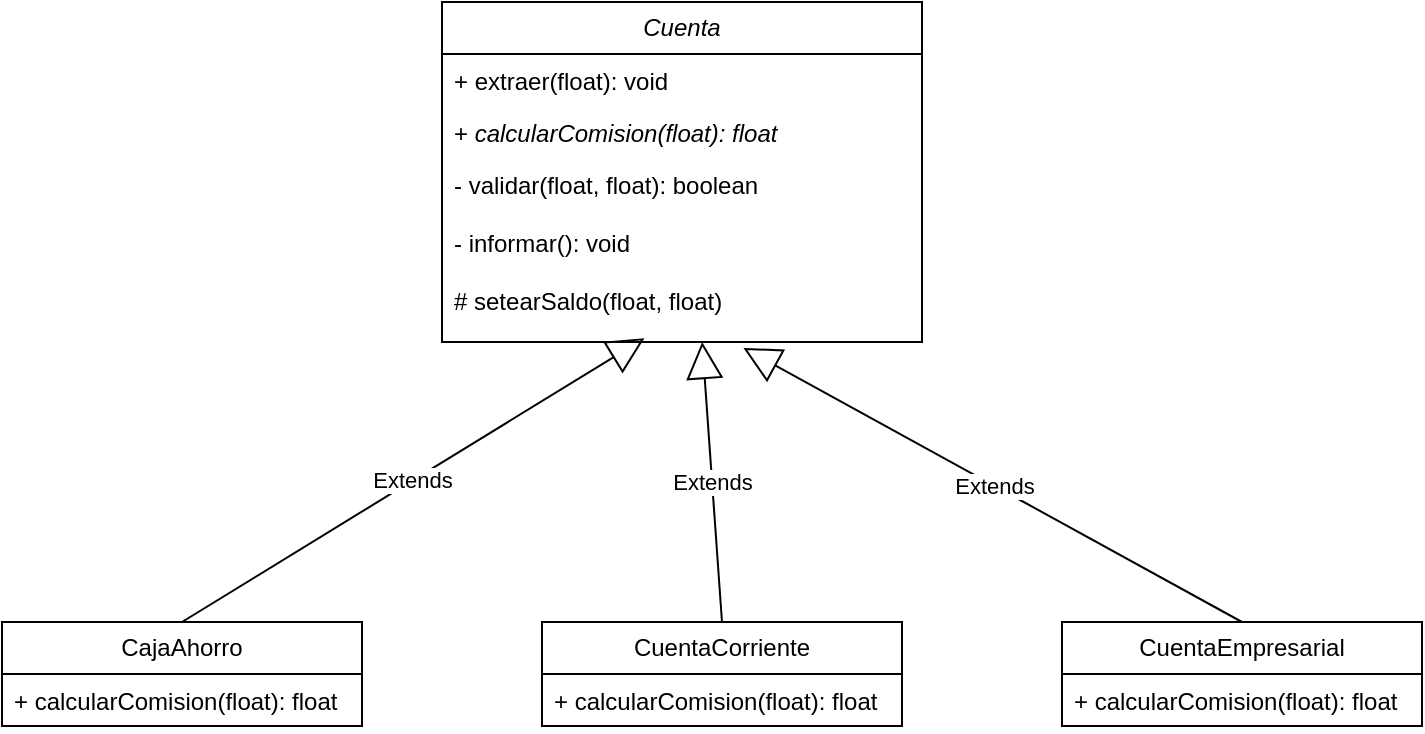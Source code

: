<mxfile version="21.6.8" type="device">
  <diagram name="Página-1" id="aAb7pNmiayCW0VJDFbTo">
    <mxGraphModel dx="1048" dy="623" grid="1" gridSize="10" guides="1" tooltips="1" connect="1" arrows="1" fold="1" page="1" pageScale="1" pageWidth="827" pageHeight="1169" math="0" shadow="0">
      <root>
        <mxCell id="0" />
        <mxCell id="1" parent="0" />
        <mxCell id="VaGXi62n20nOVUj84SqO-1" value="&lt;i&gt;Cuenta&lt;/i&gt;" style="swimlane;fontStyle=0;childLayout=stackLayout;horizontal=1;startSize=26;fillColor=none;horizontalStack=0;resizeParent=1;resizeParentMax=0;resizeLast=0;collapsible=1;marginBottom=0;whiteSpace=wrap;html=1;" vertex="1" parent="1">
          <mxGeometry x="300" y="240" width="240" height="170" as="geometry">
            <mxRectangle x="340" y="280" width="80" height="30" as="alternateBounds" />
          </mxGeometry>
        </mxCell>
        <mxCell id="VaGXi62n20nOVUj84SqO-2" value="+ extraer(float): void" style="text;strokeColor=none;fillColor=none;align=left;verticalAlign=top;spacingLeft=4;spacingRight=4;overflow=hidden;rotatable=0;points=[[0,0.5],[1,0.5]];portConstraint=eastwest;whiteSpace=wrap;html=1;" vertex="1" parent="VaGXi62n20nOVUj84SqO-1">
          <mxGeometry y="26" width="240" height="26" as="geometry" />
        </mxCell>
        <mxCell id="VaGXi62n20nOVUj84SqO-3" value="+ &lt;i&gt;calcularComision(float): float&lt;/i&gt;" style="text;strokeColor=none;fillColor=none;align=left;verticalAlign=top;spacingLeft=4;spacingRight=4;overflow=hidden;rotatable=0;points=[[0,0.5],[1,0.5]];portConstraint=eastwest;whiteSpace=wrap;html=1;" vertex="1" parent="VaGXi62n20nOVUj84SqO-1">
          <mxGeometry y="52" width="240" height="26" as="geometry" />
        </mxCell>
        <mxCell id="VaGXi62n20nOVUj84SqO-4" value="- validar(float, float): boolean&lt;br&gt;&lt;br&gt;- informar(): void&lt;br&gt;&lt;br&gt;# setearSaldo(float, float)" style="text;strokeColor=none;fillColor=none;align=left;verticalAlign=top;spacingLeft=4;spacingRight=4;overflow=hidden;rotatable=0;points=[[0,0.5],[1,0.5]];portConstraint=eastwest;whiteSpace=wrap;html=1;" vertex="1" parent="VaGXi62n20nOVUj84SqO-1">
          <mxGeometry y="78" width="240" height="92" as="geometry" />
        </mxCell>
        <mxCell id="VaGXi62n20nOVUj84SqO-5" value="CajaAhorro" style="swimlane;fontStyle=0;childLayout=stackLayout;horizontal=1;startSize=26;fillColor=none;horizontalStack=0;resizeParent=1;resizeParentMax=0;resizeLast=0;collapsible=1;marginBottom=0;whiteSpace=wrap;html=1;" vertex="1" parent="1">
          <mxGeometry x="80" y="550" width="180" height="52" as="geometry" />
        </mxCell>
        <mxCell id="VaGXi62n20nOVUj84SqO-6" value="+&amp;nbsp;calcularComision(float): float" style="text;strokeColor=none;fillColor=none;align=left;verticalAlign=top;spacingLeft=4;spacingRight=4;overflow=hidden;rotatable=0;points=[[0,0.5],[1,0.5]];portConstraint=eastwest;whiteSpace=wrap;html=1;" vertex="1" parent="VaGXi62n20nOVUj84SqO-5">
          <mxGeometry y="26" width="180" height="26" as="geometry" />
        </mxCell>
        <mxCell id="VaGXi62n20nOVUj84SqO-9" value="CuentaCorriente" style="swimlane;fontStyle=0;childLayout=stackLayout;horizontal=1;startSize=26;fillColor=none;horizontalStack=0;resizeParent=1;resizeParentMax=0;resizeLast=0;collapsible=1;marginBottom=0;whiteSpace=wrap;html=1;" vertex="1" parent="1">
          <mxGeometry x="350" y="550" width="180" height="52" as="geometry" />
        </mxCell>
        <mxCell id="VaGXi62n20nOVUj84SqO-10" value="+&amp;nbsp;calcularComision(float): float" style="text;strokeColor=none;fillColor=none;align=left;verticalAlign=top;spacingLeft=4;spacingRight=4;overflow=hidden;rotatable=0;points=[[0,0.5],[1,0.5]];portConstraint=eastwest;whiteSpace=wrap;html=1;" vertex="1" parent="VaGXi62n20nOVUj84SqO-9">
          <mxGeometry y="26" width="180" height="26" as="geometry" />
        </mxCell>
        <mxCell id="VaGXi62n20nOVUj84SqO-11" value="CuentaEmpresarial" style="swimlane;fontStyle=0;childLayout=stackLayout;horizontal=1;startSize=26;fillColor=none;horizontalStack=0;resizeParent=1;resizeParentMax=0;resizeLast=0;collapsible=1;marginBottom=0;whiteSpace=wrap;html=1;" vertex="1" parent="1">
          <mxGeometry x="610" y="550" width="180" height="52" as="geometry" />
        </mxCell>
        <mxCell id="VaGXi62n20nOVUj84SqO-12" value="+&amp;nbsp;calcularComision(float): float" style="text;strokeColor=none;fillColor=none;align=left;verticalAlign=top;spacingLeft=4;spacingRight=4;overflow=hidden;rotatable=0;points=[[0,0.5],[1,0.5]];portConstraint=eastwest;whiteSpace=wrap;html=1;" vertex="1" parent="VaGXi62n20nOVUj84SqO-11">
          <mxGeometry y="26" width="180" height="26" as="geometry" />
        </mxCell>
        <mxCell id="VaGXi62n20nOVUj84SqO-13" value="Extends" style="endArrow=block;endSize=16;endFill=0;html=1;rounded=0;exitX=0.5;exitY=0;exitDx=0;exitDy=0;entryX=0.422;entryY=0.979;entryDx=0;entryDy=0;entryPerimeter=0;" edge="1" parent="1" source="VaGXi62n20nOVUj84SqO-5" target="VaGXi62n20nOVUj84SqO-4">
          <mxGeometry width="160" relative="1" as="geometry">
            <mxPoint x="400" y="400" as="sourcePoint" />
            <mxPoint x="560" y="400" as="targetPoint" />
          </mxGeometry>
        </mxCell>
        <mxCell id="VaGXi62n20nOVUj84SqO-14" value="Extends" style="endArrow=block;endSize=16;endFill=0;html=1;rounded=0;exitX=0.5;exitY=0;exitDx=0;exitDy=0;entryX=0.542;entryY=1;entryDx=0;entryDy=0;entryPerimeter=0;" edge="1" parent="1" source="VaGXi62n20nOVUj84SqO-9" target="VaGXi62n20nOVUj84SqO-4">
          <mxGeometry width="160" relative="1" as="geometry">
            <mxPoint x="180" y="560" as="sourcePoint" />
            <mxPoint x="443" y="436" as="targetPoint" />
          </mxGeometry>
        </mxCell>
        <mxCell id="VaGXi62n20nOVUj84SqO-15" value="Extends" style="endArrow=block;endSize=16;endFill=0;html=1;rounded=0;exitX=0.5;exitY=0;exitDx=0;exitDy=0;entryX=0.628;entryY=1.032;entryDx=0;entryDy=0;entryPerimeter=0;" edge="1" parent="1" source="VaGXi62n20nOVUj84SqO-11" target="VaGXi62n20nOVUj84SqO-4">
          <mxGeometry width="160" relative="1" as="geometry">
            <mxPoint x="190" y="570" as="sourcePoint" />
            <mxPoint x="453" y="446" as="targetPoint" />
          </mxGeometry>
        </mxCell>
      </root>
    </mxGraphModel>
  </diagram>
</mxfile>
